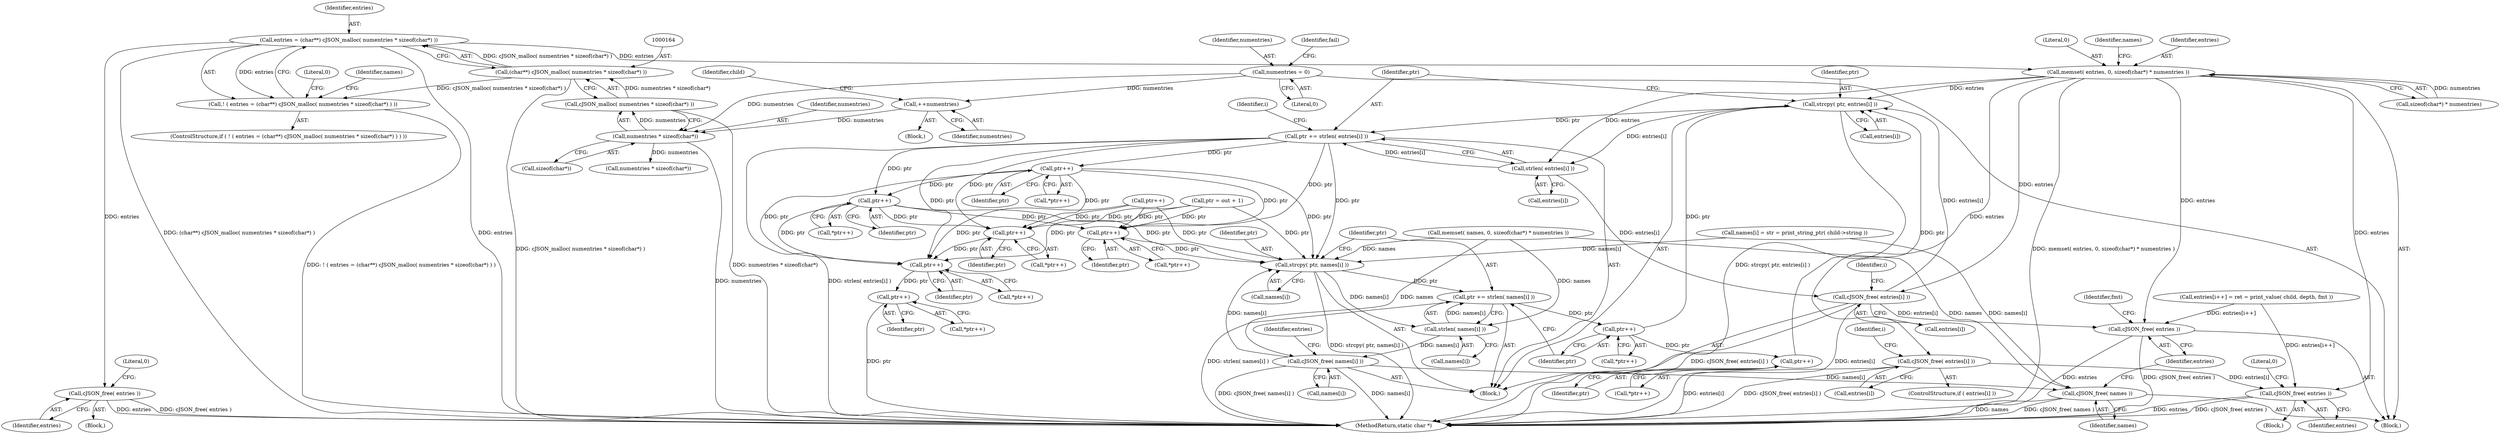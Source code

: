 digraph "1_iperf_91f2fa59e8ed80dfbf400add0164ee0e508e412a_42@integer" {
"1000161" [label="(Call,entries = (char**) cJSON_malloc( numentries * sizeof(char*) ))"];
"1000163" [label="(Call,(char**) cJSON_malloc( numentries * sizeof(char*) ))"];
"1000165" [label="(Call,cJSON_malloc( numentries * sizeof(char*) ))"];
"1000166" [label="(Call,numentries * sizeof(char*))"];
"1000152" [label="(Call,++numentries)"];
"1000142" [label="(Call,numentries = 0)"];
"1000160" [label="(Call,! ( entries = (char**) cJSON_malloc( numentries * sizeof(char*) ) ))"];
"1000184" [label="(Call,cJSON_free( entries ))"];
"1000188" [label="(Call,memset( entries, 0, sizeof(char*) * numentries ))"];
"1000308" [label="(Call,cJSON_free( entries[i] ))"];
"1000314" [label="(Call,cJSON_free( entries ))"];
"1000387" [label="(Call,strcpy( ptr, entries[i] ))"];
"1000392" [label="(Call,ptr += strlen( entries[i] ))"];
"1000361" [label="(Call,ptr++)"];
"1000364" [label="(Call,strcpy( ptr, names[i] ))"];
"1000369" [label="(Call,ptr += strlen( names[i] ))"];
"1000377" [label="(Call,ptr++)"];
"1000384" [label="(Call,ptr++)"];
"1000371" [label="(Call,strlen( names[i] ))"];
"1000420" [label="(Call,cJSON_free( names[i] ))"];
"1000428" [label="(Call,cJSON_free( names ))"];
"1000406" [label="(Call,ptr++)"];
"1000413" [label="(Call,ptr++)"];
"1000447" [label="(Call,ptr++)"];
"1000452" [label="(Call,ptr++)"];
"1000457" [label="(Call,ptr++)"];
"1000394" [label="(Call,strlen( entries[i] ))"];
"1000424" [label="(Call,cJSON_free( entries[i] ))"];
"1000430" [label="(Call,cJSON_free( entries ))"];
"1000385" [label="(Identifier,ptr)"];
"1000315" [label="(Identifier,entries)"];
"1000462" [label="(MethodReturn,static char *)"];
"1000151" [label="(Block,)"];
"1000314" [label="(Call,cJSON_free( entries ))"];
"1000362" [label="(Identifier,ptr)"];
"1000346" [label="(Identifier,i)"];
"1000217" [label="(Call,names[i] = str = print_string_ptr( child->string ))"];
"1000162" [label="(Identifier,entries)"];
"1000304" [label="(ControlStructure,if ( entries[i] ))"];
"1000426" [label="(Identifier,entries)"];
"1000195" [label="(Call,memset( names, 0, sizeof(char*) * numentries ))"];
"1000179" [label="(Call,numentries * sizeof(char*))"];
"1000447" [label="(Call,ptr++)"];
"1000431" [label="(Identifier,entries)"];
"1000395" [label="(Call,entries[i])"];
"1000456" [label="(Call,*ptr++)"];
"1000227" [label="(Call,entries[i++] = ret = print_value( child, depth, fmt ))"];
"1000144" [label="(Literal,0)"];
"1000446" [label="(Call,*ptr++)"];
"1000143" [label="(Identifier,numentries)"];
"1000331" [label="(Call,ptr++)"];
"1000167" [label="(Identifier,numentries)"];
"1000371" [label="(Call,strlen( names[i] ))"];
"1000458" [label="(Identifier,ptr)"];
"1000171" [label="(Literal,0)"];
"1000414" [label="(Identifier,ptr)"];
"1000189" [label="(Identifier,entries)"];
"1000453" [label="(Identifier,ptr)"];
"1000161" [label="(Call,entries = (char**) cJSON_malloc( numentries * sizeof(char*) ))"];
"1000142" [label="(Call,numentries = 0)"];
"1000406" [label="(Call,ptr++)"];
"1000457" [label="(Call,ptr++)"];
"1000309" [label="(Call,entries[i])"];
"1000160" [label="(Call,! ( entries = (char**) cJSON_malloc( numentries * sizeof(char*) ) ))"];
"1000308" [label="(Call,cJSON_free( entries[i] ))"];
"1000452" [label="(Call,ptr++)"];
"1000433" [label="(Identifier,fmt)"];
"1000168" [label="(Call,sizeof(char*))"];
"1000451" [label="(Call,*ptr++)"];
"1000407" [label="(Identifier,ptr)"];
"1000428" [label="(Call,cJSON_free( names ))"];
"1000400" [label="(Identifier,i)"];
"1000383" [label="(Call,*ptr++)"];
"1000365" [label="(Identifier,ptr)"];
"1000361" [label="(Call,ptr++)"];
"1000405" [label="(Call,*ptr++)"];
"1000378" [label="(Identifier,ptr)"];
"1000425" [label="(Call,entries[i])"];
"1000285" [label="(Block,)"];
"1000387" [label="(Call,strcpy( ptr, entries[i] ))"];
"1000175" [label="(Identifier,names)"];
"1000370" [label="(Identifier,ptr)"];
"1000294" [label="(Identifier,i)"];
"1000360" [label="(Call,*ptr++)"];
"1000372" [label="(Call,names[i])"];
"1000448" [label="(Identifier,ptr)"];
"1000155" [label="(Identifier,child)"];
"1000110" [label="(Block,)"];
"1000190" [label="(Literal,0)"];
"1000147" [label="(Identifier,fail)"];
"1000393" [label="(Identifier,ptr)"];
"1000376" [label="(Call,*ptr++)"];
"1000183" [label="(Block,)"];
"1000153" [label="(Identifier,numentries)"];
"1000421" [label="(Call,names[i])"];
"1000347" [label="(Block,)"];
"1000152" [label="(Call,++numentries)"];
"1000420" [label="(Call,cJSON_free( names[i] ))"];
"1000317" [label="(Literal,0)"];
"1000394" [label="(Call,strlen( entries[i] ))"];
"1000389" [label="(Call,entries[i])"];
"1000384" [label="(Call,ptr++)"];
"1000392" [label="(Call,ptr += strlen( entries[i] ))"];
"1000369" [label="(Call,ptr += strlen( names[i] ))"];
"1000364" [label="(Call,strcpy( ptr, names[i] ))"];
"1000166" [label="(Call,numentries * sizeof(char*))"];
"1000388" [label="(Identifier,ptr)"];
"1000188" [label="(Call,memset( entries, 0, sizeof(char*) * numentries ))"];
"1000413" [label="(Call,ptr++)"];
"1000196" [label="(Identifier,names)"];
"1000191" [label="(Call,sizeof(char*) * numentries)"];
"1000424" [label="(Call,cJSON_free( entries[i] ))"];
"1000165" [label="(Call,cJSON_malloc( numentries * sizeof(char*) ))"];
"1000184" [label="(Call,cJSON_free( entries ))"];
"1000159" [label="(ControlStructure,if ( ! ( entries = (char**) cJSON_malloc( numentries * sizeof(char*) ) ) ))"];
"1000187" [label="(Literal,0)"];
"1000377" [label="(Call,ptr++)"];
"1000429" [label="(Identifier,names)"];
"1000163" [label="(Call,(char**) cJSON_malloc( numentries * sizeof(char*) ))"];
"1000322" [label="(Call,ptr = out + 1)"];
"1000430" [label="(Call,cJSON_free( entries ))"];
"1000412" [label="(Call,*ptr++)"];
"1000185" [label="(Identifier,entries)"];
"1000366" [label="(Call,names[i])"];
"1000161" -> "1000160"  [label="AST: "];
"1000161" -> "1000163"  [label="CFG: "];
"1000162" -> "1000161"  [label="AST: "];
"1000163" -> "1000161"  [label="AST: "];
"1000160" -> "1000161"  [label="CFG: "];
"1000161" -> "1000462"  [label="DDG: (char**) cJSON_malloc( numentries * sizeof(char*) )"];
"1000161" -> "1000462"  [label="DDG: entries"];
"1000161" -> "1000160"  [label="DDG: entries"];
"1000163" -> "1000161"  [label="DDG: cJSON_malloc( numentries * sizeof(char*) )"];
"1000161" -> "1000184"  [label="DDG: entries"];
"1000161" -> "1000188"  [label="DDG: entries"];
"1000163" -> "1000165"  [label="CFG: "];
"1000164" -> "1000163"  [label="AST: "];
"1000165" -> "1000163"  [label="AST: "];
"1000163" -> "1000462"  [label="DDG: cJSON_malloc( numentries * sizeof(char*) )"];
"1000163" -> "1000160"  [label="DDG: cJSON_malloc( numentries * sizeof(char*) )"];
"1000165" -> "1000163"  [label="DDG: numentries * sizeof(char*)"];
"1000165" -> "1000166"  [label="CFG: "];
"1000166" -> "1000165"  [label="AST: "];
"1000165" -> "1000462"  [label="DDG: numentries * sizeof(char*)"];
"1000166" -> "1000165"  [label="DDG: numentries"];
"1000166" -> "1000168"  [label="CFG: "];
"1000167" -> "1000166"  [label="AST: "];
"1000168" -> "1000166"  [label="AST: "];
"1000166" -> "1000462"  [label="DDG: numentries"];
"1000152" -> "1000166"  [label="DDG: numentries"];
"1000142" -> "1000166"  [label="DDG: numentries"];
"1000166" -> "1000179"  [label="DDG: numentries"];
"1000152" -> "1000151"  [label="AST: "];
"1000152" -> "1000153"  [label="CFG: "];
"1000153" -> "1000152"  [label="AST: "];
"1000155" -> "1000152"  [label="CFG: "];
"1000142" -> "1000152"  [label="DDG: numentries"];
"1000142" -> "1000110"  [label="AST: "];
"1000142" -> "1000144"  [label="CFG: "];
"1000143" -> "1000142"  [label="AST: "];
"1000144" -> "1000142"  [label="AST: "];
"1000147" -> "1000142"  [label="CFG: "];
"1000160" -> "1000159"  [label="AST: "];
"1000171" -> "1000160"  [label="CFG: "];
"1000175" -> "1000160"  [label="CFG: "];
"1000160" -> "1000462"  [label="DDG: ! ( entries = (char**) cJSON_malloc( numentries * sizeof(char*) ) )"];
"1000184" -> "1000183"  [label="AST: "];
"1000184" -> "1000185"  [label="CFG: "];
"1000185" -> "1000184"  [label="AST: "];
"1000187" -> "1000184"  [label="CFG: "];
"1000184" -> "1000462"  [label="DDG: entries"];
"1000184" -> "1000462"  [label="DDG: cJSON_free( entries )"];
"1000188" -> "1000110"  [label="AST: "];
"1000188" -> "1000191"  [label="CFG: "];
"1000189" -> "1000188"  [label="AST: "];
"1000190" -> "1000188"  [label="AST: "];
"1000191" -> "1000188"  [label="AST: "];
"1000196" -> "1000188"  [label="CFG: "];
"1000188" -> "1000462"  [label="DDG: memset( entries, 0, sizeof(char*) * numentries )"];
"1000191" -> "1000188"  [label="DDG: numentries"];
"1000188" -> "1000308"  [label="DDG: entries"];
"1000188" -> "1000314"  [label="DDG: entries"];
"1000188" -> "1000387"  [label="DDG: entries"];
"1000188" -> "1000394"  [label="DDG: entries"];
"1000188" -> "1000424"  [label="DDG: entries"];
"1000188" -> "1000430"  [label="DDG: entries"];
"1000308" -> "1000304"  [label="AST: "];
"1000308" -> "1000309"  [label="CFG: "];
"1000309" -> "1000308"  [label="AST: "];
"1000294" -> "1000308"  [label="CFG: "];
"1000308" -> "1000462"  [label="DDG: entries[i]"];
"1000308" -> "1000462"  [label="DDG: cJSON_free( entries[i] )"];
"1000308" -> "1000314"  [label="DDG: entries[i]"];
"1000314" -> "1000285"  [label="AST: "];
"1000314" -> "1000315"  [label="CFG: "];
"1000315" -> "1000314"  [label="AST: "];
"1000317" -> "1000314"  [label="CFG: "];
"1000314" -> "1000462"  [label="DDG: entries"];
"1000314" -> "1000462"  [label="DDG: cJSON_free( entries )"];
"1000227" -> "1000314"  [label="DDG: entries[i++]"];
"1000387" -> "1000347"  [label="AST: "];
"1000387" -> "1000389"  [label="CFG: "];
"1000388" -> "1000387"  [label="AST: "];
"1000389" -> "1000387"  [label="AST: "];
"1000393" -> "1000387"  [label="CFG: "];
"1000387" -> "1000462"  [label="DDG: strcpy( ptr, entries[i] )"];
"1000377" -> "1000387"  [label="DDG: ptr"];
"1000384" -> "1000387"  [label="DDG: ptr"];
"1000424" -> "1000387"  [label="DDG: entries[i]"];
"1000387" -> "1000392"  [label="DDG: ptr"];
"1000387" -> "1000394"  [label="DDG: entries[i]"];
"1000392" -> "1000347"  [label="AST: "];
"1000392" -> "1000394"  [label="CFG: "];
"1000393" -> "1000392"  [label="AST: "];
"1000394" -> "1000392"  [label="AST: "];
"1000400" -> "1000392"  [label="CFG: "];
"1000392" -> "1000462"  [label="DDG: strlen( entries[i] )"];
"1000392" -> "1000361"  [label="DDG: ptr"];
"1000392" -> "1000364"  [label="DDG: ptr"];
"1000394" -> "1000392"  [label="DDG: entries[i]"];
"1000392" -> "1000406"  [label="DDG: ptr"];
"1000392" -> "1000413"  [label="DDG: ptr"];
"1000392" -> "1000447"  [label="DDG: ptr"];
"1000392" -> "1000452"  [label="DDG: ptr"];
"1000361" -> "1000360"  [label="AST: "];
"1000361" -> "1000362"  [label="CFG: "];
"1000362" -> "1000361"  [label="AST: "];
"1000360" -> "1000361"  [label="CFG: "];
"1000406" -> "1000361"  [label="DDG: ptr"];
"1000322" -> "1000361"  [label="DDG: ptr"];
"1000331" -> "1000361"  [label="DDG: ptr"];
"1000413" -> "1000361"  [label="DDG: ptr"];
"1000361" -> "1000364"  [label="DDG: ptr"];
"1000364" -> "1000347"  [label="AST: "];
"1000364" -> "1000366"  [label="CFG: "];
"1000365" -> "1000364"  [label="AST: "];
"1000366" -> "1000364"  [label="AST: "];
"1000370" -> "1000364"  [label="CFG: "];
"1000364" -> "1000462"  [label="DDG: strcpy( ptr, names[i] )"];
"1000406" -> "1000364"  [label="DDG: ptr"];
"1000322" -> "1000364"  [label="DDG: ptr"];
"1000331" -> "1000364"  [label="DDG: ptr"];
"1000413" -> "1000364"  [label="DDG: ptr"];
"1000217" -> "1000364"  [label="DDG: names[i]"];
"1000420" -> "1000364"  [label="DDG: names[i]"];
"1000195" -> "1000364"  [label="DDG: names"];
"1000364" -> "1000369"  [label="DDG: ptr"];
"1000364" -> "1000371"  [label="DDG: names[i]"];
"1000369" -> "1000347"  [label="AST: "];
"1000369" -> "1000371"  [label="CFG: "];
"1000370" -> "1000369"  [label="AST: "];
"1000371" -> "1000369"  [label="AST: "];
"1000378" -> "1000369"  [label="CFG: "];
"1000369" -> "1000462"  [label="DDG: strlen( names[i] )"];
"1000371" -> "1000369"  [label="DDG: names[i]"];
"1000369" -> "1000377"  [label="DDG: ptr"];
"1000377" -> "1000376"  [label="AST: "];
"1000377" -> "1000378"  [label="CFG: "];
"1000378" -> "1000377"  [label="AST: "];
"1000376" -> "1000377"  [label="CFG: "];
"1000377" -> "1000384"  [label="DDG: ptr"];
"1000384" -> "1000383"  [label="AST: "];
"1000384" -> "1000385"  [label="CFG: "];
"1000385" -> "1000384"  [label="AST: "];
"1000383" -> "1000384"  [label="CFG: "];
"1000371" -> "1000372"  [label="CFG: "];
"1000372" -> "1000371"  [label="AST: "];
"1000195" -> "1000371"  [label="DDG: names"];
"1000371" -> "1000420"  [label="DDG: names[i]"];
"1000420" -> "1000347"  [label="AST: "];
"1000420" -> "1000421"  [label="CFG: "];
"1000421" -> "1000420"  [label="AST: "];
"1000426" -> "1000420"  [label="CFG: "];
"1000420" -> "1000462"  [label="DDG: cJSON_free( names[i] )"];
"1000420" -> "1000462"  [label="DDG: names[i]"];
"1000195" -> "1000420"  [label="DDG: names"];
"1000420" -> "1000428"  [label="DDG: names[i]"];
"1000428" -> "1000110"  [label="AST: "];
"1000428" -> "1000429"  [label="CFG: "];
"1000429" -> "1000428"  [label="AST: "];
"1000431" -> "1000428"  [label="CFG: "];
"1000428" -> "1000462"  [label="DDG: cJSON_free( names )"];
"1000428" -> "1000462"  [label="DDG: names"];
"1000217" -> "1000428"  [label="DDG: names[i]"];
"1000195" -> "1000428"  [label="DDG: names"];
"1000406" -> "1000405"  [label="AST: "];
"1000406" -> "1000407"  [label="CFG: "];
"1000407" -> "1000406"  [label="AST: "];
"1000405" -> "1000406"  [label="CFG: "];
"1000406" -> "1000413"  [label="DDG: ptr"];
"1000406" -> "1000447"  [label="DDG: ptr"];
"1000406" -> "1000452"  [label="DDG: ptr"];
"1000413" -> "1000412"  [label="AST: "];
"1000413" -> "1000414"  [label="CFG: "];
"1000414" -> "1000413"  [label="AST: "];
"1000412" -> "1000413"  [label="CFG: "];
"1000413" -> "1000447"  [label="DDG: ptr"];
"1000413" -> "1000452"  [label="DDG: ptr"];
"1000447" -> "1000446"  [label="AST: "];
"1000447" -> "1000448"  [label="CFG: "];
"1000448" -> "1000447"  [label="AST: "];
"1000446" -> "1000447"  [label="CFG: "];
"1000322" -> "1000447"  [label="DDG: ptr"];
"1000331" -> "1000447"  [label="DDG: ptr"];
"1000447" -> "1000452"  [label="DDG: ptr"];
"1000452" -> "1000451"  [label="AST: "];
"1000452" -> "1000453"  [label="CFG: "];
"1000453" -> "1000452"  [label="AST: "];
"1000451" -> "1000452"  [label="CFG: "];
"1000322" -> "1000452"  [label="DDG: ptr"];
"1000331" -> "1000452"  [label="DDG: ptr"];
"1000452" -> "1000457"  [label="DDG: ptr"];
"1000457" -> "1000456"  [label="AST: "];
"1000457" -> "1000458"  [label="CFG: "];
"1000458" -> "1000457"  [label="AST: "];
"1000456" -> "1000457"  [label="CFG: "];
"1000457" -> "1000462"  [label="DDG: ptr"];
"1000394" -> "1000395"  [label="CFG: "];
"1000395" -> "1000394"  [label="AST: "];
"1000394" -> "1000424"  [label="DDG: entries[i]"];
"1000424" -> "1000347"  [label="AST: "];
"1000424" -> "1000425"  [label="CFG: "];
"1000425" -> "1000424"  [label="AST: "];
"1000346" -> "1000424"  [label="CFG: "];
"1000424" -> "1000462"  [label="DDG: entries[i]"];
"1000424" -> "1000462"  [label="DDG: cJSON_free( entries[i] )"];
"1000424" -> "1000430"  [label="DDG: entries[i]"];
"1000430" -> "1000110"  [label="AST: "];
"1000430" -> "1000431"  [label="CFG: "];
"1000431" -> "1000430"  [label="AST: "];
"1000433" -> "1000430"  [label="CFG: "];
"1000430" -> "1000462"  [label="DDG: entries"];
"1000430" -> "1000462"  [label="DDG: cJSON_free( entries )"];
"1000227" -> "1000430"  [label="DDG: entries[i++]"];
}
